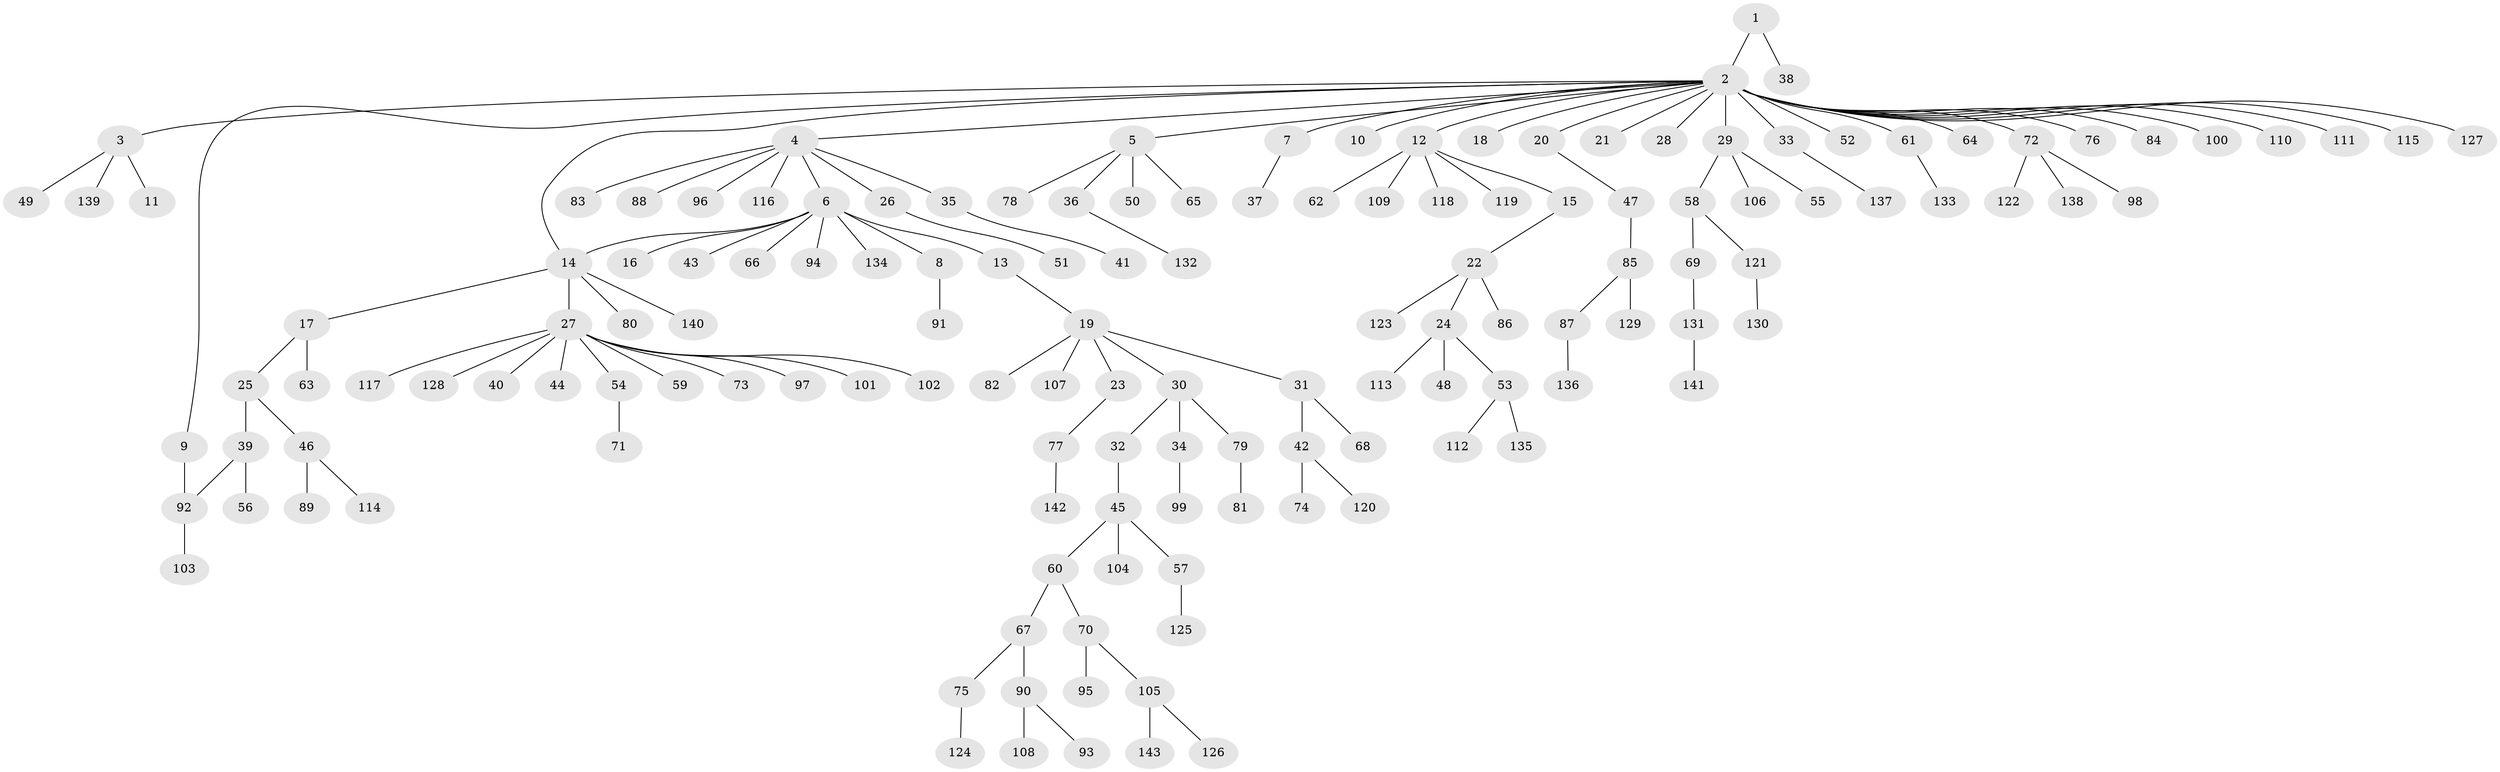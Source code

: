 // Generated by graph-tools (version 1.1) at 2025/14/03/09/25 04:14:34]
// undirected, 143 vertices, 144 edges
graph export_dot {
graph [start="1"]
  node [color=gray90,style=filled];
  1;
  2;
  3;
  4;
  5;
  6;
  7;
  8;
  9;
  10;
  11;
  12;
  13;
  14;
  15;
  16;
  17;
  18;
  19;
  20;
  21;
  22;
  23;
  24;
  25;
  26;
  27;
  28;
  29;
  30;
  31;
  32;
  33;
  34;
  35;
  36;
  37;
  38;
  39;
  40;
  41;
  42;
  43;
  44;
  45;
  46;
  47;
  48;
  49;
  50;
  51;
  52;
  53;
  54;
  55;
  56;
  57;
  58;
  59;
  60;
  61;
  62;
  63;
  64;
  65;
  66;
  67;
  68;
  69;
  70;
  71;
  72;
  73;
  74;
  75;
  76;
  77;
  78;
  79;
  80;
  81;
  82;
  83;
  84;
  85;
  86;
  87;
  88;
  89;
  90;
  91;
  92;
  93;
  94;
  95;
  96;
  97;
  98;
  99;
  100;
  101;
  102;
  103;
  104;
  105;
  106;
  107;
  108;
  109;
  110;
  111;
  112;
  113;
  114;
  115;
  116;
  117;
  118;
  119;
  120;
  121;
  122;
  123;
  124;
  125;
  126;
  127;
  128;
  129;
  130;
  131;
  132;
  133;
  134;
  135;
  136;
  137;
  138;
  139;
  140;
  141;
  142;
  143;
  1 -- 2;
  1 -- 38;
  2 -- 3;
  2 -- 4;
  2 -- 5;
  2 -- 7;
  2 -- 9;
  2 -- 10;
  2 -- 12;
  2 -- 14;
  2 -- 18;
  2 -- 20;
  2 -- 21;
  2 -- 28;
  2 -- 29;
  2 -- 33;
  2 -- 52;
  2 -- 61;
  2 -- 64;
  2 -- 72;
  2 -- 76;
  2 -- 84;
  2 -- 100;
  2 -- 110;
  2 -- 111;
  2 -- 115;
  2 -- 127;
  3 -- 11;
  3 -- 49;
  3 -- 139;
  4 -- 6;
  4 -- 26;
  4 -- 35;
  4 -- 83;
  4 -- 88;
  4 -- 96;
  4 -- 116;
  5 -- 36;
  5 -- 50;
  5 -- 65;
  5 -- 78;
  6 -- 8;
  6 -- 13;
  6 -- 14;
  6 -- 16;
  6 -- 43;
  6 -- 66;
  6 -- 94;
  6 -- 134;
  7 -- 37;
  8 -- 91;
  9 -- 92;
  12 -- 15;
  12 -- 62;
  12 -- 109;
  12 -- 118;
  12 -- 119;
  13 -- 19;
  14 -- 17;
  14 -- 27;
  14 -- 80;
  14 -- 140;
  15 -- 22;
  17 -- 25;
  17 -- 63;
  19 -- 23;
  19 -- 30;
  19 -- 31;
  19 -- 82;
  19 -- 107;
  20 -- 47;
  22 -- 24;
  22 -- 86;
  22 -- 123;
  23 -- 77;
  24 -- 48;
  24 -- 53;
  24 -- 113;
  25 -- 39;
  25 -- 46;
  26 -- 51;
  27 -- 40;
  27 -- 44;
  27 -- 54;
  27 -- 59;
  27 -- 73;
  27 -- 97;
  27 -- 101;
  27 -- 102;
  27 -- 117;
  27 -- 128;
  29 -- 55;
  29 -- 58;
  29 -- 106;
  30 -- 32;
  30 -- 34;
  30 -- 79;
  31 -- 42;
  31 -- 68;
  32 -- 45;
  33 -- 137;
  34 -- 99;
  35 -- 41;
  36 -- 132;
  39 -- 56;
  39 -- 92;
  42 -- 74;
  42 -- 120;
  45 -- 57;
  45 -- 60;
  45 -- 104;
  46 -- 89;
  46 -- 114;
  47 -- 85;
  53 -- 112;
  53 -- 135;
  54 -- 71;
  57 -- 125;
  58 -- 69;
  58 -- 121;
  60 -- 67;
  60 -- 70;
  61 -- 133;
  67 -- 75;
  67 -- 90;
  69 -- 131;
  70 -- 95;
  70 -- 105;
  72 -- 98;
  72 -- 122;
  72 -- 138;
  75 -- 124;
  77 -- 142;
  79 -- 81;
  85 -- 87;
  85 -- 129;
  87 -- 136;
  90 -- 93;
  90 -- 108;
  92 -- 103;
  105 -- 126;
  105 -- 143;
  121 -- 130;
  131 -- 141;
}
